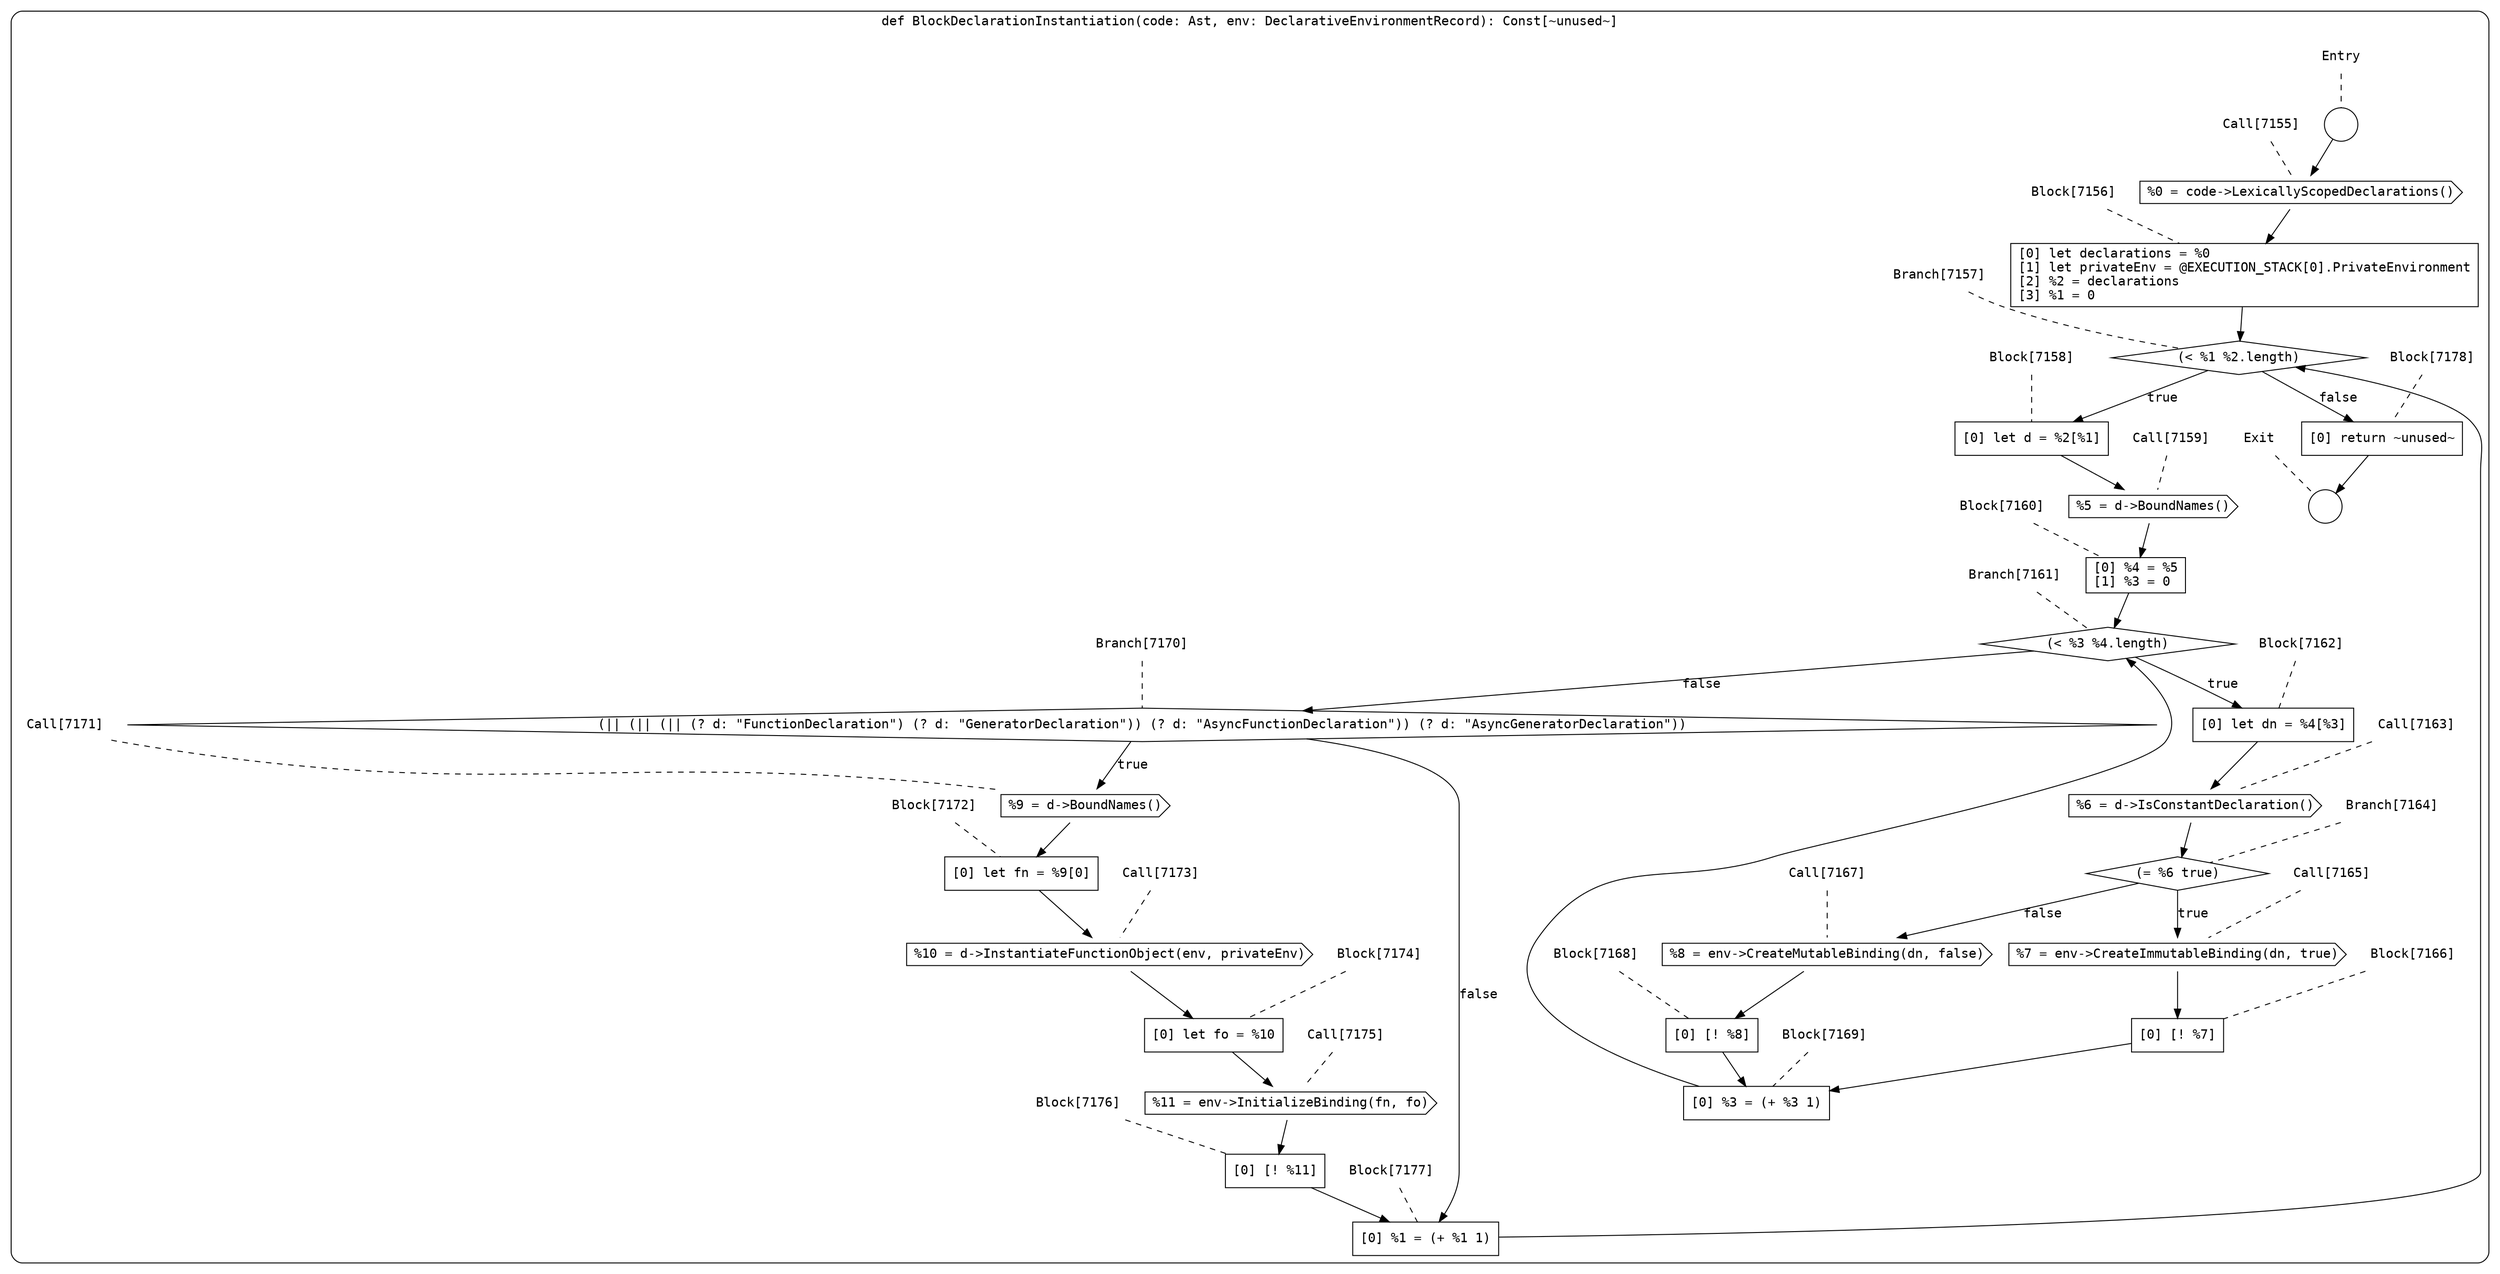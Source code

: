 digraph {
  graph [fontname = "Consolas"]
  node [fontname = "Consolas"]
  edge [fontname = "Consolas"]
  subgraph cluster1385 {
    label = "def BlockDeclarationInstantiation(code: Ast, env: DeclarativeEnvironmentRecord): Const[~unused~]"
    style = rounded
    cluster1385_entry_name [shape=none, label=<<font color="black">Entry</font>>]
    cluster1385_entry_name -> cluster1385_entry [arrowhead=none, color="black", style=dashed]
    cluster1385_entry [shape=circle label=" " color="black" fillcolor="white" style=filled]
    cluster1385_entry -> node7155 [color="black"]
    cluster1385_exit_name [shape=none, label=<<font color="black">Exit</font>>]
    cluster1385_exit_name -> cluster1385_exit [arrowhead=none, color="black", style=dashed]
    cluster1385_exit [shape=circle label=" " color="black" fillcolor="white" style=filled]
    node7155_name [shape=none, label=<<font color="black">Call[7155]</font>>]
    node7155_name -> node7155 [arrowhead=none, color="black", style=dashed]
    node7155 [shape=cds, label=<<font color="black">%0 = code-&gt;LexicallyScopedDeclarations()</font>> color="black" fillcolor="white", style=filled]
    node7155 -> node7156 [color="black"]
    node7156_name [shape=none, label=<<font color="black">Block[7156]</font>>]
    node7156_name -> node7156 [arrowhead=none, color="black", style=dashed]
    node7156 [shape=box, label=<<font color="black">[0] let declarations = %0<BR ALIGN="LEFT"/>[1] let privateEnv = @EXECUTION_STACK[0].PrivateEnvironment<BR ALIGN="LEFT"/>[2] %2 = declarations<BR ALIGN="LEFT"/>[3] %1 = 0<BR ALIGN="LEFT"/></font>> color="black" fillcolor="white", style=filled]
    node7156 -> node7157 [color="black"]
    node7157_name [shape=none, label=<<font color="black">Branch[7157]</font>>]
    node7157_name -> node7157 [arrowhead=none, color="black", style=dashed]
    node7157 [shape=diamond, label=<<font color="black">(&lt; %1 %2.length)</font>> color="black" fillcolor="white", style=filled]
    node7157 -> node7158 [label=<<font color="black">true</font>> color="black"]
    node7157 -> node7178 [label=<<font color="black">false</font>> color="black"]
    node7158_name [shape=none, label=<<font color="black">Block[7158]</font>>]
    node7158_name -> node7158 [arrowhead=none, color="black", style=dashed]
    node7158 [shape=box, label=<<font color="black">[0] let d = %2[%1]<BR ALIGN="LEFT"/></font>> color="black" fillcolor="white", style=filled]
    node7158 -> node7159 [color="black"]
    node7178_name [shape=none, label=<<font color="black">Block[7178]</font>>]
    node7178_name -> node7178 [arrowhead=none, color="black", style=dashed]
    node7178 [shape=box, label=<<font color="black">[0] return ~unused~<BR ALIGN="LEFT"/></font>> color="black" fillcolor="white", style=filled]
    node7178 -> cluster1385_exit [color="black"]
    node7159_name [shape=none, label=<<font color="black">Call[7159]</font>>]
    node7159_name -> node7159 [arrowhead=none, color="black", style=dashed]
    node7159 [shape=cds, label=<<font color="black">%5 = d-&gt;BoundNames()</font>> color="black" fillcolor="white", style=filled]
    node7159 -> node7160 [color="black"]
    node7160_name [shape=none, label=<<font color="black">Block[7160]</font>>]
    node7160_name -> node7160 [arrowhead=none, color="black", style=dashed]
    node7160 [shape=box, label=<<font color="black">[0] %4 = %5<BR ALIGN="LEFT"/>[1] %3 = 0<BR ALIGN="LEFT"/></font>> color="black" fillcolor="white", style=filled]
    node7160 -> node7161 [color="black"]
    node7161_name [shape=none, label=<<font color="black">Branch[7161]</font>>]
    node7161_name -> node7161 [arrowhead=none, color="black", style=dashed]
    node7161 [shape=diamond, label=<<font color="black">(&lt; %3 %4.length)</font>> color="black" fillcolor="white", style=filled]
    node7161 -> node7162 [label=<<font color="black">true</font>> color="black"]
    node7161 -> node7170 [label=<<font color="black">false</font>> color="black"]
    node7162_name [shape=none, label=<<font color="black">Block[7162]</font>>]
    node7162_name -> node7162 [arrowhead=none, color="black", style=dashed]
    node7162 [shape=box, label=<<font color="black">[0] let dn = %4[%3]<BR ALIGN="LEFT"/></font>> color="black" fillcolor="white", style=filled]
    node7162 -> node7163 [color="black"]
    node7170_name [shape=none, label=<<font color="black">Branch[7170]</font>>]
    node7170_name -> node7170 [arrowhead=none, color="black", style=dashed]
    node7170 [shape=diamond, label=<<font color="black">(|| (|| (|| (? d: &quot;FunctionDeclaration&quot;) (? d: &quot;GeneratorDeclaration&quot;)) (? d: &quot;AsyncFunctionDeclaration&quot;)) (? d: &quot;AsyncGeneratorDeclaration&quot;))</font>> color="black" fillcolor="white", style=filled]
    node7170 -> node7171 [label=<<font color="black">true</font>> color="black"]
    node7170 -> node7177 [label=<<font color="black">false</font>> color="black"]
    node7163_name [shape=none, label=<<font color="black">Call[7163]</font>>]
    node7163_name -> node7163 [arrowhead=none, color="black", style=dashed]
    node7163 [shape=cds, label=<<font color="black">%6 = d-&gt;IsConstantDeclaration()</font>> color="black" fillcolor="white", style=filled]
    node7163 -> node7164 [color="black"]
    node7171_name [shape=none, label=<<font color="black">Call[7171]</font>>]
    node7171_name -> node7171 [arrowhead=none, color="black", style=dashed]
    node7171 [shape=cds, label=<<font color="black">%9 = d-&gt;BoundNames()</font>> color="black" fillcolor="white", style=filled]
    node7171 -> node7172 [color="black"]
    node7177_name [shape=none, label=<<font color="black">Block[7177]</font>>]
    node7177_name -> node7177 [arrowhead=none, color="black", style=dashed]
    node7177 [shape=box, label=<<font color="black">[0] %1 = (+ %1 1)<BR ALIGN="LEFT"/></font>> color="black" fillcolor="white", style=filled]
    node7177 -> node7157 [color="black"]
    node7164_name [shape=none, label=<<font color="black">Branch[7164]</font>>]
    node7164_name -> node7164 [arrowhead=none, color="black", style=dashed]
    node7164 [shape=diamond, label=<<font color="black">(= %6 true)</font>> color="black" fillcolor="white", style=filled]
    node7164 -> node7165 [label=<<font color="black">true</font>> color="black"]
    node7164 -> node7167 [label=<<font color="black">false</font>> color="black"]
    node7172_name [shape=none, label=<<font color="black">Block[7172]</font>>]
    node7172_name -> node7172 [arrowhead=none, color="black", style=dashed]
    node7172 [shape=box, label=<<font color="black">[0] let fn = %9[0]<BR ALIGN="LEFT"/></font>> color="black" fillcolor="white", style=filled]
    node7172 -> node7173 [color="black"]
    node7165_name [shape=none, label=<<font color="black">Call[7165]</font>>]
    node7165_name -> node7165 [arrowhead=none, color="black", style=dashed]
    node7165 [shape=cds, label=<<font color="black">%7 = env-&gt;CreateImmutableBinding(dn, true)</font>> color="black" fillcolor="white", style=filled]
    node7165 -> node7166 [color="black"]
    node7167_name [shape=none, label=<<font color="black">Call[7167]</font>>]
    node7167_name -> node7167 [arrowhead=none, color="black", style=dashed]
    node7167 [shape=cds, label=<<font color="black">%8 = env-&gt;CreateMutableBinding(dn, false)</font>> color="black" fillcolor="white", style=filled]
    node7167 -> node7168 [color="black"]
    node7173_name [shape=none, label=<<font color="black">Call[7173]</font>>]
    node7173_name -> node7173 [arrowhead=none, color="black", style=dashed]
    node7173 [shape=cds, label=<<font color="black">%10 = d-&gt;InstantiateFunctionObject(env, privateEnv)</font>> color="black" fillcolor="white", style=filled]
    node7173 -> node7174 [color="black"]
    node7166_name [shape=none, label=<<font color="black">Block[7166]</font>>]
    node7166_name -> node7166 [arrowhead=none, color="black", style=dashed]
    node7166 [shape=box, label=<<font color="black">[0] [! %7]<BR ALIGN="LEFT"/></font>> color="black" fillcolor="white", style=filled]
    node7166 -> node7169 [color="black"]
    node7168_name [shape=none, label=<<font color="black">Block[7168]</font>>]
    node7168_name -> node7168 [arrowhead=none, color="black", style=dashed]
    node7168 [shape=box, label=<<font color="black">[0] [! %8]<BR ALIGN="LEFT"/></font>> color="black" fillcolor="white", style=filled]
    node7168 -> node7169 [color="black"]
    node7174_name [shape=none, label=<<font color="black">Block[7174]</font>>]
    node7174_name -> node7174 [arrowhead=none, color="black", style=dashed]
    node7174 [shape=box, label=<<font color="black">[0] let fo = %10<BR ALIGN="LEFT"/></font>> color="black" fillcolor="white", style=filled]
    node7174 -> node7175 [color="black"]
    node7169_name [shape=none, label=<<font color="black">Block[7169]</font>>]
    node7169_name -> node7169 [arrowhead=none, color="black", style=dashed]
    node7169 [shape=box, label=<<font color="black">[0] %3 = (+ %3 1)<BR ALIGN="LEFT"/></font>> color="black" fillcolor="white", style=filled]
    node7169 -> node7161 [color="black"]
    node7175_name [shape=none, label=<<font color="black">Call[7175]</font>>]
    node7175_name -> node7175 [arrowhead=none, color="black", style=dashed]
    node7175 [shape=cds, label=<<font color="black">%11 = env-&gt;InitializeBinding(fn, fo)</font>> color="black" fillcolor="white", style=filled]
    node7175 -> node7176 [color="black"]
    node7176_name [shape=none, label=<<font color="black">Block[7176]</font>>]
    node7176_name -> node7176 [arrowhead=none, color="black", style=dashed]
    node7176 [shape=box, label=<<font color="black">[0] [! %11]<BR ALIGN="LEFT"/></font>> color="black" fillcolor="white", style=filled]
    node7176 -> node7177 [color="black"]
  }
}